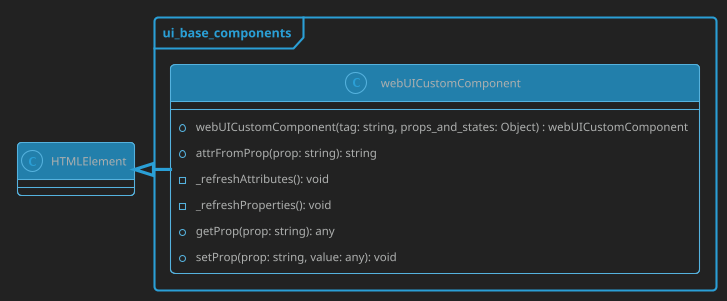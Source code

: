 @startuml ui_base_components

'Wav2Bar - Free software for creating audio visualization (motion design) videos
'Copyright (C) 2022  Picorims <picorims.contact@gmail.com>

'This program is free software: you can redistribute it and/or modify
'it under the terms of the GNU General Public License as published by
'the Free Software Foundation, either version 3 of the License, or
'any later version.

'This program is distributed in the hope that it will be useful,
'but WITHOUT ANY WARRANTY; without even the implied warranty of
'MERCHANTABILITY or FITNESS FOR A PARTICULAR PURPOSE.  See the
'GNU General Public License for more details.

'You should have received a copy of the GNU General Public License
'along with this program.  If not, see <https://www.gnu.org/licenses/>.

!theme cyborg-outline
skinparam BackgroundColor #222222
' skinparam groupInheritance 2
skinparam PackageStyle frame

class HTMLElement {}

package "ui_base_components" {
    class webUICustomComponent {
        --
        + webUICustomComponent(tag: string, props_and_states: Object) : webUICustomComponent
        + attrFromProp(prop: string): string
        - _refreshAttributes(): void
        - _refreshProperties(): void
        + getProp(prop: string): any
        + setProp(prop: string, value: any): void
    }
    HTMLElement <|-right- webUICustomComponent
}

@enduml